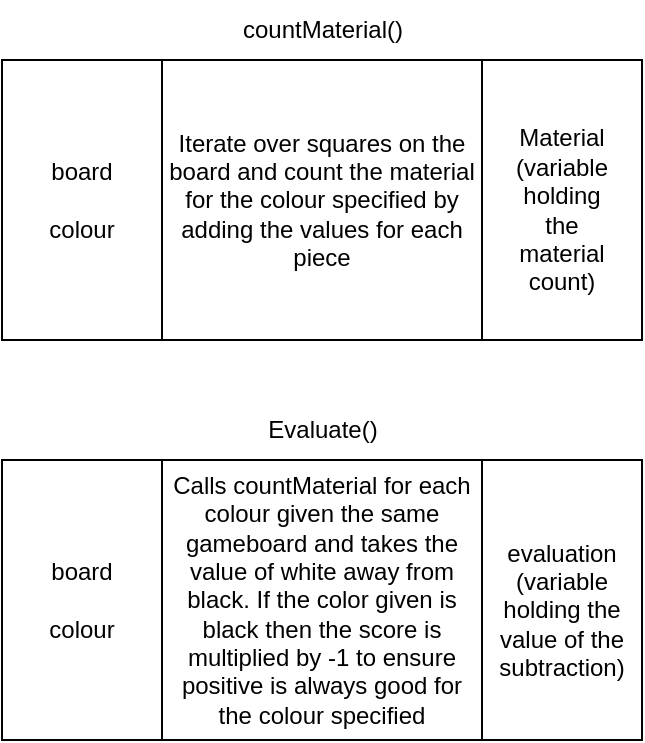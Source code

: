 <mxfile version="24.8.6">
  <diagram name="Page-1" id="EvJqvBWahlpB4yBeH_my">
    <mxGraphModel dx="1834" dy="780" grid="1" gridSize="10" guides="1" tooltips="1" connect="1" arrows="1" fold="1" page="0" pageScale="1" pageWidth="850" pageHeight="1100" math="0" shadow="0">
      <root>
        <mxCell id="0" />
        <mxCell id="1" parent="0" />
        <mxCell id="Gy_URl5EGqzfCPEifrpk-5" value="" style="group" vertex="1" connectable="0" parent="1">
          <mxGeometry x="-30" y="200" width="320" height="170" as="geometry" />
        </mxCell>
        <mxCell id="Gy_URl5EGqzfCPEifrpk-1" value="Iterate over squares on the board and count the material for the colour specified by adding the values for each piece" style="shape=process;whiteSpace=wrap;html=1;backgroundOutline=1;size=0.25;" vertex="1" parent="Gy_URl5EGqzfCPEifrpk-5">
          <mxGeometry y="30" width="320" height="140" as="geometry" />
        </mxCell>
        <mxCell id="Gy_URl5EGqzfCPEifrpk-2" value="countMaterial()" style="text;html=1;align=center;verticalAlign=middle;resizable=0;points=[];autosize=1;strokeColor=none;fillColor=none;" vertex="1" parent="Gy_URl5EGqzfCPEifrpk-5">
          <mxGeometry x="110" width="100" height="30" as="geometry" />
        </mxCell>
        <mxCell id="Gy_URl5EGqzfCPEifrpk-3" value="board&lt;div&gt;&lt;br&gt;&lt;/div&gt;&lt;div&gt;colour&lt;/div&gt;" style="text;html=1;align=center;verticalAlign=middle;whiteSpace=wrap;rounded=0;" vertex="1" parent="Gy_URl5EGqzfCPEifrpk-5">
          <mxGeometry x="10" y="85" width="60" height="30" as="geometry" />
        </mxCell>
        <mxCell id="Gy_URl5EGqzfCPEifrpk-4" value="Material (variable holding the material count)" style="text;html=1;align=center;verticalAlign=middle;whiteSpace=wrap;rounded=0;" vertex="1" parent="Gy_URl5EGqzfCPEifrpk-5">
          <mxGeometry x="250" y="90" width="60" height="30" as="geometry" />
        </mxCell>
        <mxCell id="Gy_URl5EGqzfCPEifrpk-6" value="" style="group" vertex="1" connectable="0" parent="1">
          <mxGeometry x="-30" y="400" width="320" height="170" as="geometry" />
        </mxCell>
        <mxCell id="Gy_URl5EGqzfCPEifrpk-7" value="Calls countMaterial for each colour given the same gameboard and takes the value of white away from black. If the color given is black then the score is multiplied by -1 to ensure positive is always good for the colour specified" style="shape=process;whiteSpace=wrap;html=1;backgroundOutline=1;size=0.25;" vertex="1" parent="Gy_URl5EGqzfCPEifrpk-6">
          <mxGeometry y="30" width="320" height="140" as="geometry" />
        </mxCell>
        <mxCell id="Gy_URl5EGqzfCPEifrpk-8" value="Evaluate()" style="text;html=1;align=center;verticalAlign=middle;resizable=0;points=[];autosize=1;strokeColor=none;fillColor=none;" vertex="1" parent="Gy_URl5EGqzfCPEifrpk-6">
          <mxGeometry x="120" width="80" height="30" as="geometry" />
        </mxCell>
        <mxCell id="Gy_URl5EGqzfCPEifrpk-9" value="board&lt;div&gt;&lt;br&gt;&lt;/div&gt;&lt;div&gt;colour&lt;/div&gt;" style="text;html=1;align=center;verticalAlign=middle;whiteSpace=wrap;rounded=0;" vertex="1" parent="Gy_URl5EGqzfCPEifrpk-6">
          <mxGeometry x="10" y="85" width="60" height="30" as="geometry" />
        </mxCell>
        <mxCell id="Gy_URl5EGqzfCPEifrpk-10" value="evaluation (variable holding the value of the subtraction)" style="text;html=1;align=center;verticalAlign=middle;whiteSpace=wrap;rounded=0;" vertex="1" parent="Gy_URl5EGqzfCPEifrpk-6">
          <mxGeometry x="250" y="90" width="60" height="30" as="geometry" />
        </mxCell>
      </root>
    </mxGraphModel>
  </diagram>
</mxfile>
